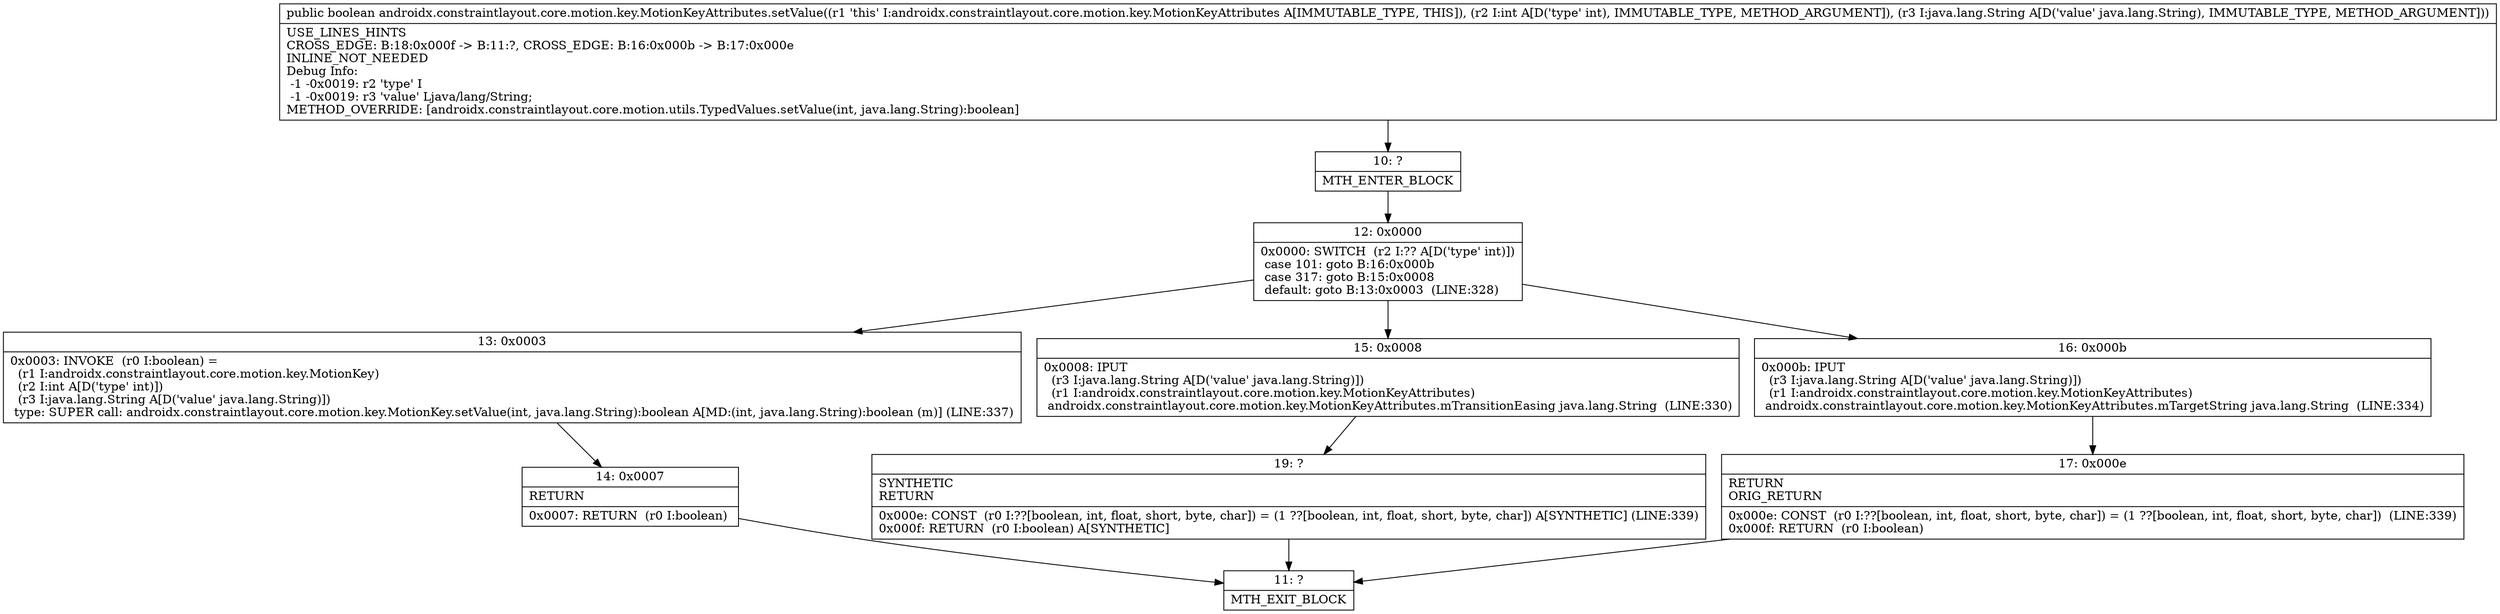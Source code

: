digraph "CFG forandroidx.constraintlayout.core.motion.key.MotionKeyAttributes.setValue(ILjava\/lang\/String;)Z" {
Node_10 [shape=record,label="{10\:\ ?|MTH_ENTER_BLOCK\l}"];
Node_12 [shape=record,label="{12\:\ 0x0000|0x0000: SWITCH  (r2 I:?? A[D('type' int)])\l case 101: goto B:16:0x000b\l case 317: goto B:15:0x0008\l default: goto B:13:0x0003  (LINE:328)\l}"];
Node_13 [shape=record,label="{13\:\ 0x0003|0x0003: INVOKE  (r0 I:boolean) = \l  (r1 I:androidx.constraintlayout.core.motion.key.MotionKey)\l  (r2 I:int A[D('type' int)])\l  (r3 I:java.lang.String A[D('value' java.lang.String)])\l type: SUPER call: androidx.constraintlayout.core.motion.key.MotionKey.setValue(int, java.lang.String):boolean A[MD:(int, java.lang.String):boolean (m)] (LINE:337)\l}"];
Node_14 [shape=record,label="{14\:\ 0x0007|RETURN\l|0x0007: RETURN  (r0 I:boolean) \l}"];
Node_11 [shape=record,label="{11\:\ ?|MTH_EXIT_BLOCK\l}"];
Node_15 [shape=record,label="{15\:\ 0x0008|0x0008: IPUT  \l  (r3 I:java.lang.String A[D('value' java.lang.String)])\l  (r1 I:androidx.constraintlayout.core.motion.key.MotionKeyAttributes)\l androidx.constraintlayout.core.motion.key.MotionKeyAttributes.mTransitionEasing java.lang.String  (LINE:330)\l}"];
Node_19 [shape=record,label="{19\:\ ?|SYNTHETIC\lRETURN\l|0x000e: CONST  (r0 I:??[boolean, int, float, short, byte, char]) = (1 ??[boolean, int, float, short, byte, char]) A[SYNTHETIC] (LINE:339)\l0x000f: RETURN  (r0 I:boolean) A[SYNTHETIC]\l}"];
Node_16 [shape=record,label="{16\:\ 0x000b|0x000b: IPUT  \l  (r3 I:java.lang.String A[D('value' java.lang.String)])\l  (r1 I:androidx.constraintlayout.core.motion.key.MotionKeyAttributes)\l androidx.constraintlayout.core.motion.key.MotionKeyAttributes.mTargetString java.lang.String  (LINE:334)\l}"];
Node_17 [shape=record,label="{17\:\ 0x000e|RETURN\lORIG_RETURN\l|0x000e: CONST  (r0 I:??[boolean, int, float, short, byte, char]) = (1 ??[boolean, int, float, short, byte, char])  (LINE:339)\l0x000f: RETURN  (r0 I:boolean) \l}"];
MethodNode[shape=record,label="{public boolean androidx.constraintlayout.core.motion.key.MotionKeyAttributes.setValue((r1 'this' I:androidx.constraintlayout.core.motion.key.MotionKeyAttributes A[IMMUTABLE_TYPE, THIS]), (r2 I:int A[D('type' int), IMMUTABLE_TYPE, METHOD_ARGUMENT]), (r3 I:java.lang.String A[D('value' java.lang.String), IMMUTABLE_TYPE, METHOD_ARGUMENT]))  | USE_LINES_HINTS\lCROSS_EDGE: B:18:0x000f \-\> B:11:?, CROSS_EDGE: B:16:0x000b \-\> B:17:0x000e\lINLINE_NOT_NEEDED\lDebug Info:\l  \-1 \-0x0019: r2 'type' I\l  \-1 \-0x0019: r3 'value' Ljava\/lang\/String;\lMETHOD_OVERRIDE: [androidx.constraintlayout.core.motion.utils.TypedValues.setValue(int, java.lang.String):boolean]\l}"];
MethodNode -> Node_10;Node_10 -> Node_12;
Node_12 -> Node_13;
Node_12 -> Node_15;
Node_12 -> Node_16;
Node_13 -> Node_14;
Node_14 -> Node_11;
Node_15 -> Node_19;
Node_19 -> Node_11;
Node_16 -> Node_17;
Node_17 -> Node_11;
}

